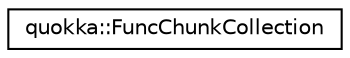 digraph "Graphical Class Hierarchy"
{
 // LATEX_PDF_SIZE
  edge [fontname="Helvetica",fontsize="10",labelfontname="Helvetica",labelfontsize="10"];
  node [fontname="Helvetica",fontsize="10",shape=record];
  rankdir="LR";
  Node0 [label="quokka::FuncChunkCollection",height=0.2,width=0.4,color="black", fillcolor="white", style="filled",URL="$classquokka_1_1FuncChunkCollection.html",tooltip=" "];
}
